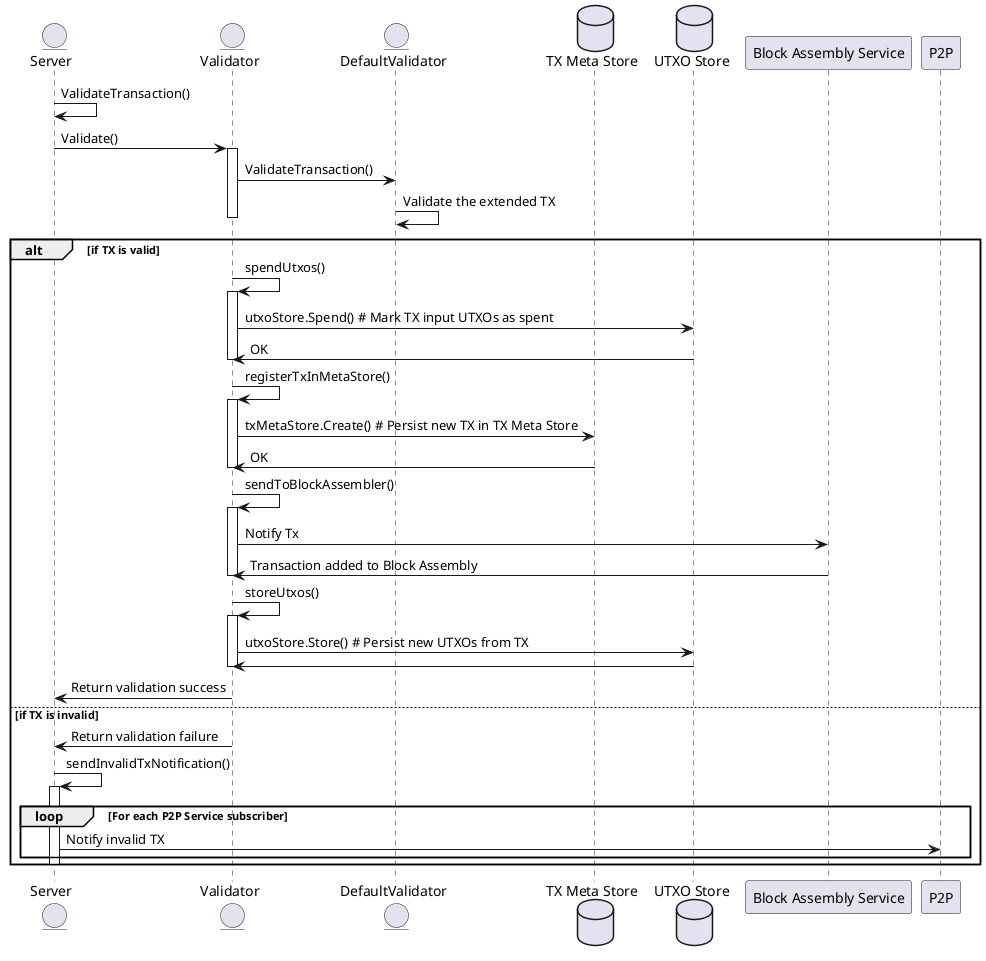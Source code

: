 @startuml
entity "Server" as Server
entity "Validator" as Validator
entity "DefaultValidator" as DefaultValidator
database "TX Meta Store" as TXMetaStore
database "UTXO Store" as UTXOStore
participant "Block Assembly Service" as BlockAssembly
participant P2P

Server -> Server: ValidateTransaction()
Server -> Validator: Validate()
activate Validator
Validator -> DefaultValidator: ValidateTransaction()

DefaultValidator -> DefaultValidator: Validate the extended TX

deactivate Validator

alt if TX is valid
    Validator -> Validator: spendUtxos()
    activate Validator
    Validator -> UTXOStore: utxoStore.Spend() # Mark TX input UTXOs as spent

    UTXOStore -> Validator: OK
    deactivate Validator

    Validator -> Validator: registerTxInMetaStore()
    activate Validator
    Validator -> TXMetaStore: txMetaStore.Create() # Persist new TX in TX Meta Store
    TXMetaStore -> Validator: OK

    deactivate Validator

    Validator -> Validator: sendToBlockAssembler()
    activate Validator
    Validator -> BlockAssembly: Notify Tx

    BlockAssembly -> Validator: Transaction added to Block Assembly
    deactivate Validator

    Validator -> Validator: storeUtxos()
    activate Validator

    Validator -> UTXOStore: utxoStore.Store() # Persist new UTXOs from TX
    UTXOStore -> Validator

    deactivate Validator

    Validator -> Server: Return validation success


else if TX is invalid
    Validator -> Server: Return validation failure

    Server -> Server: sendInvalidTxNotification()
    activate Server
    loop For each P2P Service subscriber
        Server -> P2P: Notify invalid TX
    end
    deactivate Server
end
@enduml
